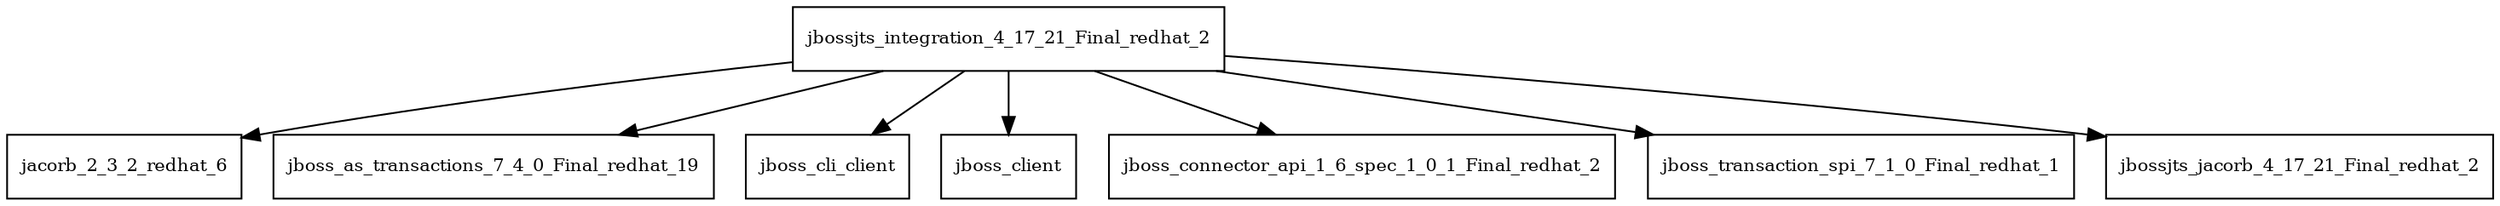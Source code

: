 digraph jbossjts_integration_4_17_21_Final_redhat_2_dependencies {
  node [shape = box, fontsize=10.0];
  jbossjts_integration_4_17_21_Final_redhat_2 -> jacorb_2_3_2_redhat_6;
  jbossjts_integration_4_17_21_Final_redhat_2 -> jboss_as_transactions_7_4_0_Final_redhat_19;
  jbossjts_integration_4_17_21_Final_redhat_2 -> jboss_cli_client;
  jbossjts_integration_4_17_21_Final_redhat_2 -> jboss_client;
  jbossjts_integration_4_17_21_Final_redhat_2 -> jboss_connector_api_1_6_spec_1_0_1_Final_redhat_2;
  jbossjts_integration_4_17_21_Final_redhat_2 -> jboss_transaction_spi_7_1_0_Final_redhat_1;
  jbossjts_integration_4_17_21_Final_redhat_2 -> jbossjts_jacorb_4_17_21_Final_redhat_2;
}
